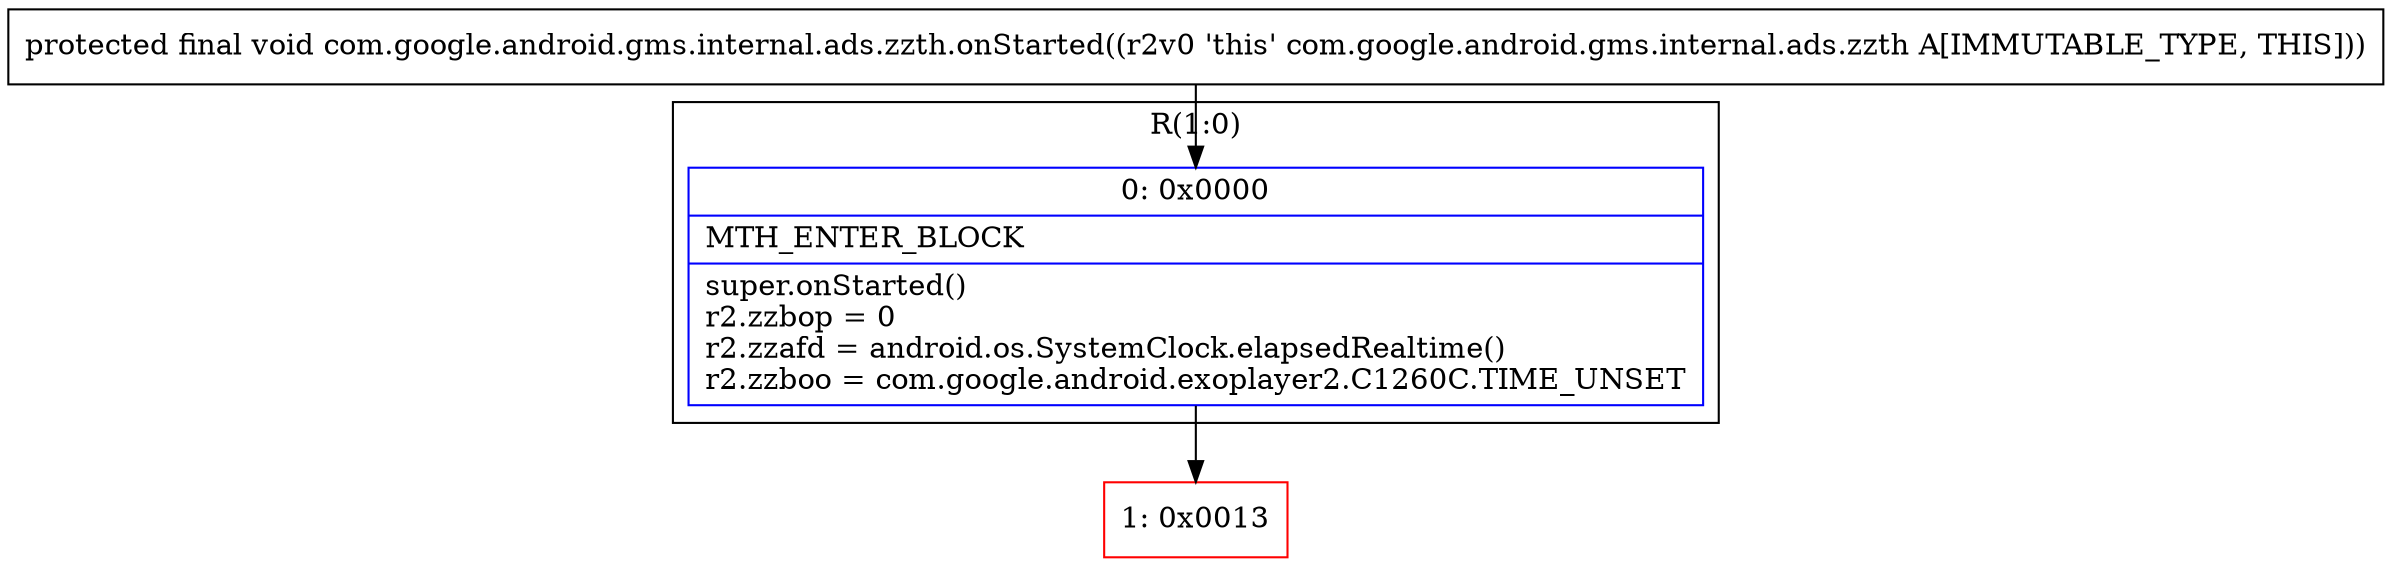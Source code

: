 digraph "CFG forcom.google.android.gms.internal.ads.zzth.onStarted()V" {
subgraph cluster_Region_1034988426 {
label = "R(1:0)";
node [shape=record,color=blue];
Node_0 [shape=record,label="{0\:\ 0x0000|MTH_ENTER_BLOCK\l|super.onStarted()\lr2.zzbop = 0\lr2.zzafd = android.os.SystemClock.elapsedRealtime()\lr2.zzboo = com.google.android.exoplayer2.C1260C.TIME_UNSET\l}"];
}
Node_1 [shape=record,color=red,label="{1\:\ 0x0013}"];
MethodNode[shape=record,label="{protected final void com.google.android.gms.internal.ads.zzth.onStarted((r2v0 'this' com.google.android.gms.internal.ads.zzth A[IMMUTABLE_TYPE, THIS])) }"];
MethodNode -> Node_0;
Node_0 -> Node_1;
}

